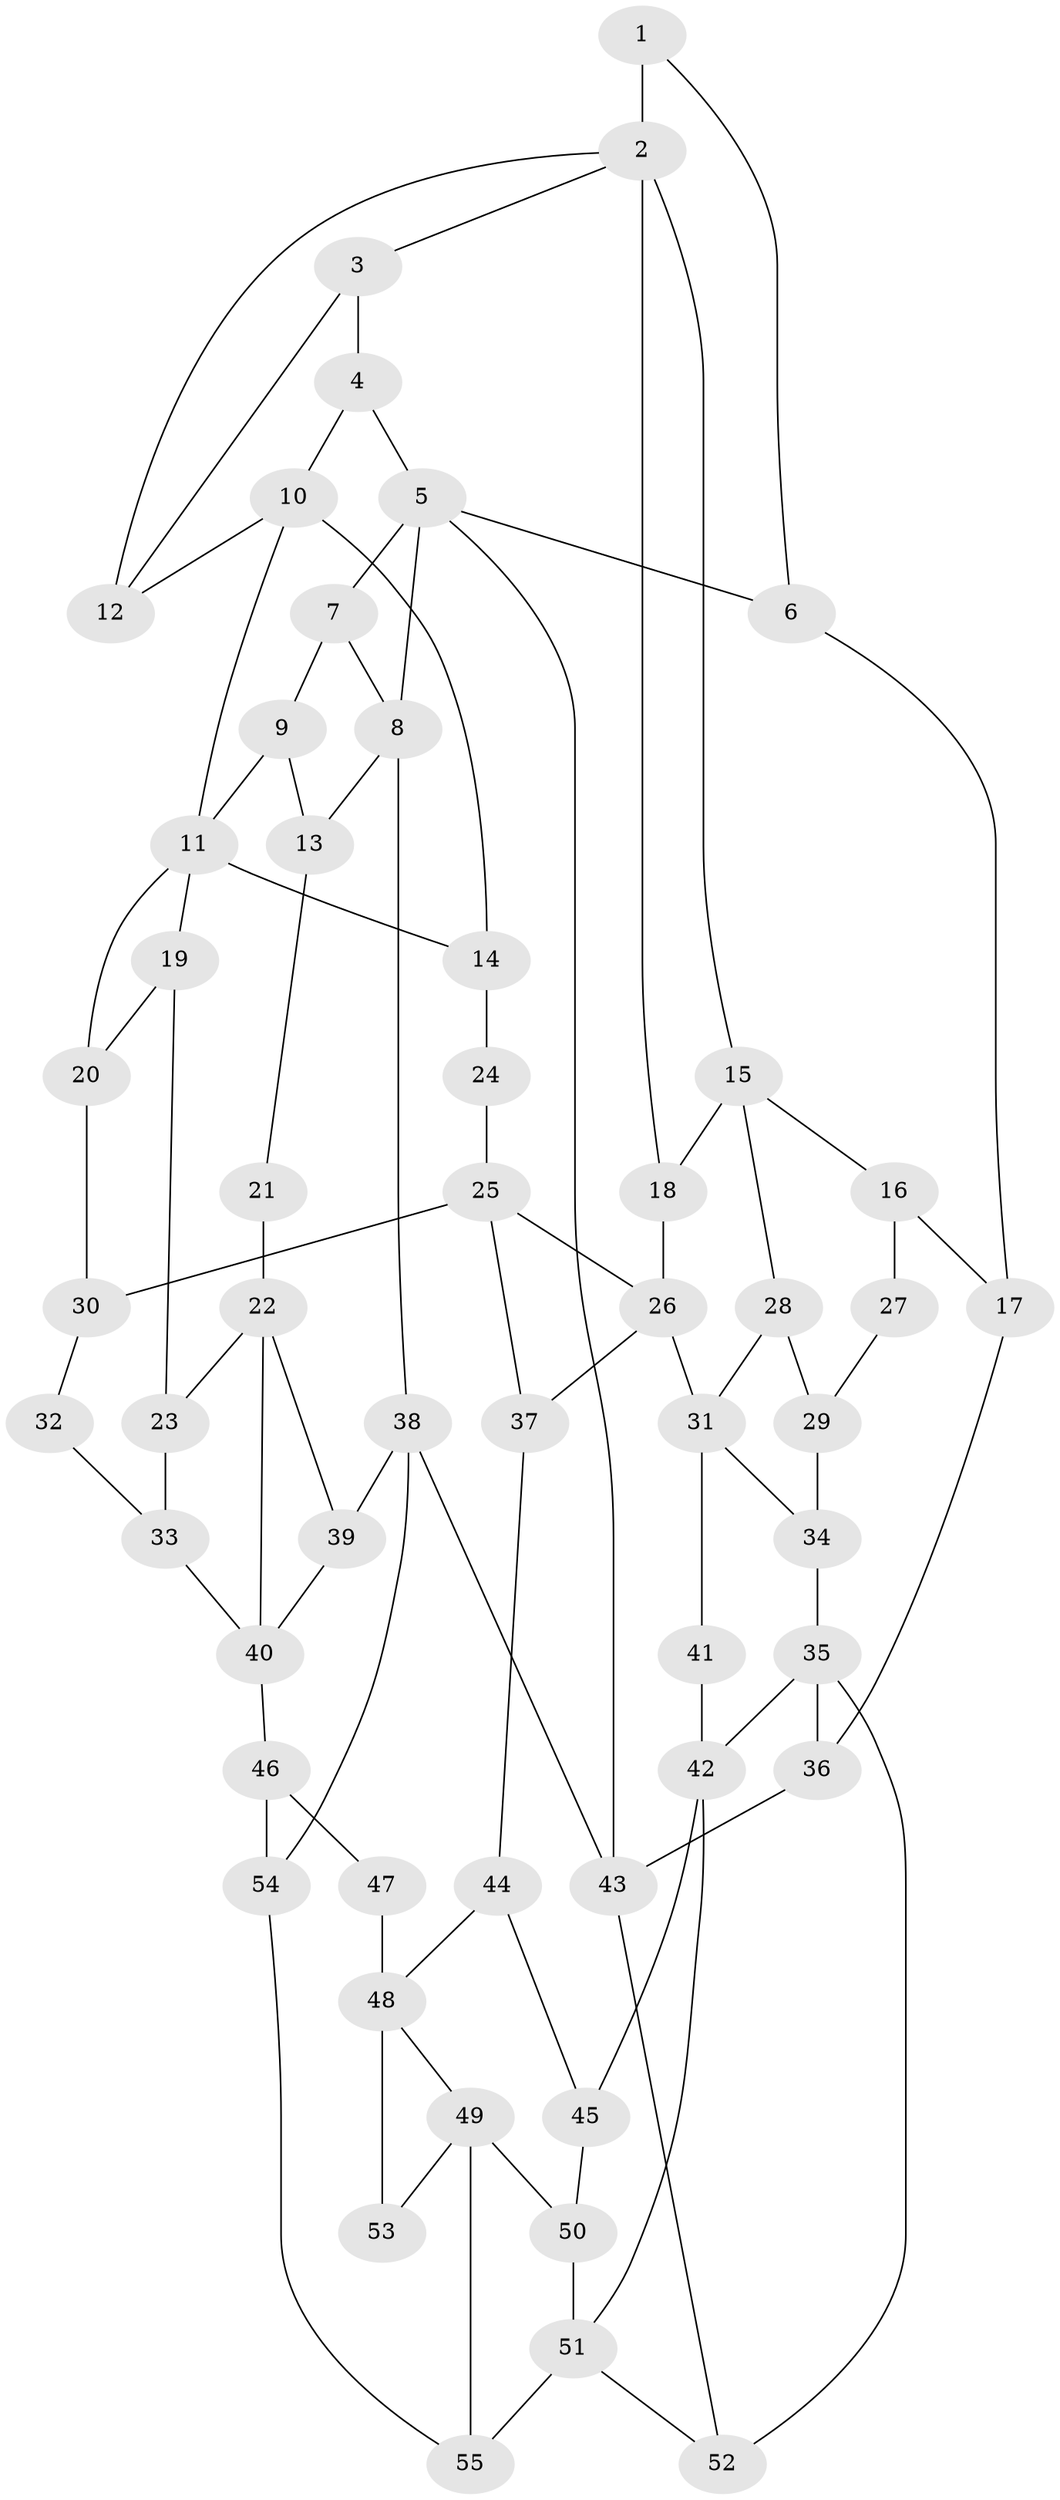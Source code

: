 // original degree distribution, {3: 0.045454545454545456, 4: 0.22727272727272727, 5: 0.4636363636363636, 6: 0.2636363636363636}
// Generated by graph-tools (version 1.1) at 2025/38/03/09/25 02:38:24]
// undirected, 55 vertices, 89 edges
graph export_dot {
graph [start="1"]
  node [color=gray90,style=filled];
  1;
  2;
  3;
  4;
  5;
  6;
  7;
  8;
  9;
  10;
  11;
  12;
  13;
  14;
  15;
  16;
  17;
  18;
  19;
  20;
  21;
  22;
  23;
  24;
  25;
  26;
  27;
  28;
  29;
  30;
  31;
  32;
  33;
  34;
  35;
  36;
  37;
  38;
  39;
  40;
  41;
  42;
  43;
  44;
  45;
  46;
  47;
  48;
  49;
  50;
  51;
  52;
  53;
  54;
  55;
  1 -- 2 [weight=2.0];
  1 -- 6 [weight=1.0];
  2 -- 3 [weight=1.0];
  2 -- 12 [weight=1.0];
  2 -- 15 [weight=1.0];
  2 -- 18 [weight=1.0];
  3 -- 4 [weight=1.0];
  3 -- 12 [weight=1.0];
  4 -- 5 [weight=1.0];
  4 -- 10 [weight=1.0];
  5 -- 6 [weight=1.0];
  5 -- 7 [weight=1.0];
  5 -- 8 [weight=1.0];
  5 -- 43 [weight=1.0];
  6 -- 17 [weight=1.0];
  7 -- 8 [weight=1.0];
  7 -- 9 [weight=1.0];
  8 -- 13 [weight=1.0];
  8 -- 38 [weight=1.0];
  9 -- 11 [weight=2.0];
  9 -- 13 [weight=1.0];
  10 -- 11 [weight=1.0];
  10 -- 12 [weight=1.0];
  10 -- 14 [weight=1.0];
  11 -- 14 [weight=1.0];
  11 -- 19 [weight=1.0];
  11 -- 20 [weight=1.0];
  13 -- 21 [weight=1.0];
  14 -- 24 [weight=1.0];
  15 -- 16 [weight=1.0];
  15 -- 18 [weight=1.0];
  15 -- 28 [weight=1.0];
  16 -- 17 [weight=1.0];
  16 -- 27 [weight=1.0];
  17 -- 36 [weight=1.0];
  18 -- 26 [weight=1.0];
  19 -- 20 [weight=1.0];
  19 -- 23 [weight=1.0];
  20 -- 30 [weight=1.0];
  21 -- 22 [weight=2.0];
  22 -- 23 [weight=1.0];
  22 -- 39 [weight=1.0];
  22 -- 40 [weight=2.0];
  23 -- 33 [weight=1.0];
  24 -- 25 [weight=2.0];
  25 -- 26 [weight=1.0];
  25 -- 30 [weight=2.0];
  25 -- 37 [weight=1.0];
  26 -- 31 [weight=2.0];
  26 -- 37 [weight=1.0];
  27 -- 29 [weight=1.0];
  28 -- 29 [weight=1.0];
  28 -- 31 [weight=1.0];
  29 -- 34 [weight=1.0];
  30 -- 32 [weight=2.0];
  31 -- 34 [weight=1.0];
  31 -- 41 [weight=2.0];
  32 -- 33 [weight=1.0];
  33 -- 40 [weight=1.0];
  34 -- 35 [weight=1.0];
  35 -- 36 [weight=1.0];
  35 -- 42 [weight=2.0];
  35 -- 52 [weight=1.0];
  36 -- 43 [weight=1.0];
  37 -- 44 [weight=1.0];
  38 -- 39 [weight=1.0];
  38 -- 43 [weight=1.0];
  38 -- 54 [weight=1.0];
  39 -- 40 [weight=1.0];
  40 -- 46 [weight=2.0];
  41 -- 42 [weight=2.0];
  42 -- 45 [weight=1.0];
  42 -- 51 [weight=1.0];
  43 -- 52 [weight=1.0];
  44 -- 45 [weight=1.0];
  44 -- 48 [weight=1.0];
  45 -- 50 [weight=2.0];
  46 -- 47 [weight=2.0];
  46 -- 54 [weight=1.0];
  47 -- 48 [weight=2.0];
  48 -- 49 [weight=1.0];
  48 -- 53 [weight=2.0];
  49 -- 50 [weight=2.0];
  49 -- 53 [weight=1.0];
  49 -- 55 [weight=2.0];
  50 -- 51 [weight=2.0];
  51 -- 52 [weight=1.0];
  51 -- 55 [weight=1.0];
  54 -- 55 [weight=1.0];
}
